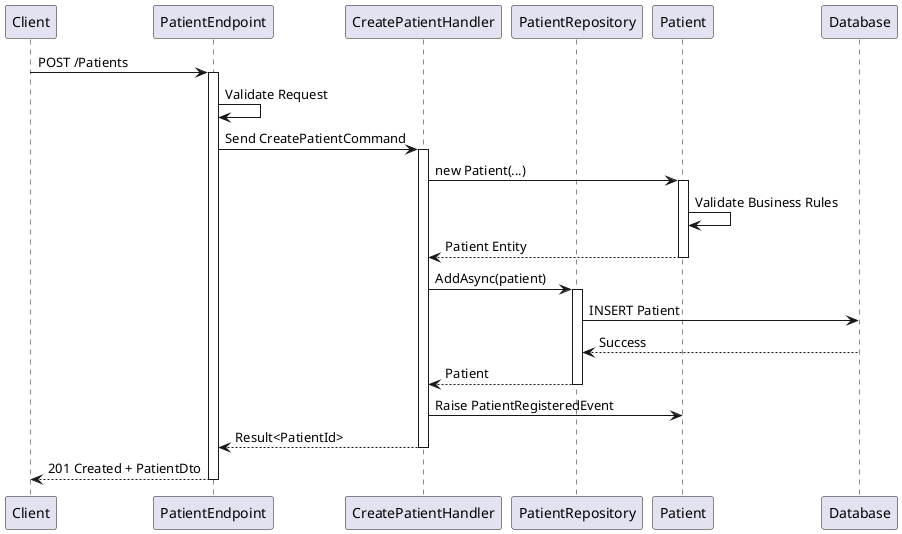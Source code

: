 @startuml PatientManagementSequence
participant "Client" as C
participant "PatientEndpoint" as E
participant "CreatePatientHandler" as H
participant "PatientRepository" as R
participant "Patient" as P
participant "Database" as DB

C -> E: POST /Patients
activate E
E -> E: Validate Request
E -> H: Send CreatePatientCommand
activate H
H -> P: new Patient(...)
activate P
P -> P: Validate Business Rules
P --> H: Patient Entity
deactivate P
H -> R: AddAsync(patient)
activate R
R -> DB: INSERT Patient
DB --> R: Success
R --> H: Patient
deactivate R
H -> P: Raise PatientRegisteredEvent
H --> E: Result<PatientId>
deactivate H
E --> C: 201 Created + PatientDto
deactivate E
@enduml
